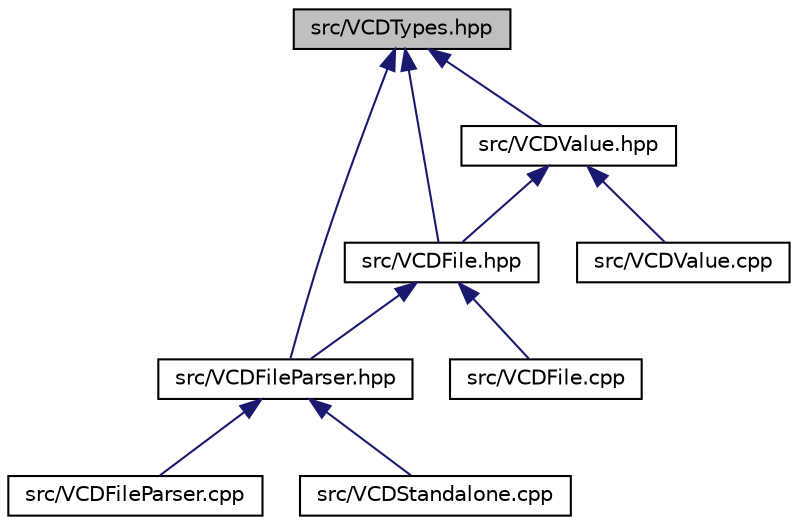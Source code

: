 digraph "src/VCDTypes.hpp"
{
 // INTERACTIVE_SVG=YES
 // LATEX_PDF_SIZE
  edge [fontname="Helvetica",fontsize="10",labelfontname="Helvetica",labelfontsize="10"];
  node [fontname="Helvetica",fontsize="10",shape=record];
  Node1 [label="src/VCDTypes.hpp",height=0.2,width=0.4,color="black", fillcolor="grey75", style="filled", fontcolor="black",tooltip="A file for common types and data structures used by the VCD parser."];
  Node1 -> Node2 [dir="back",color="midnightblue",fontsize="10",style="solid",fontname="Helvetica"];
  Node2 [label="src/VCDFile.hpp",height=0.2,width=0.4,color="black", fillcolor="white", style="filled",URL="$VCDFile_8hpp.html",tooltip=" "];
  Node2 -> Node3 [dir="back",color="midnightblue",fontsize="10",style="solid",fontname="Helvetica"];
  Node3 [label="src/VCDFile.cpp",height=0.2,width=0.4,color="black", fillcolor="white", style="filled",URL="$VCDFile_8cpp.html",tooltip=" "];
  Node2 -> Node4 [dir="back",color="midnightblue",fontsize="10",style="solid",fontname="Helvetica"];
  Node4 [label="src/VCDFileParser.hpp",height=0.2,width=0.4,color="black", fillcolor="white", style="filled",URL="$VCDFileParser_8hpp.html",tooltip="Contains the declaration of the parser driver class."];
  Node4 -> Node5 [dir="back",color="midnightblue",fontsize="10",style="solid",fontname="Helvetica"];
  Node5 [label="src/VCDFileParser.cpp",height=0.2,width=0.4,color="black", fillcolor="white", style="filled",URL="$VCDFileParser_8cpp.html",tooltip="Definition of the VCDFileParser class."];
  Node4 -> Node6 [dir="back",color="midnightblue",fontsize="10",style="solid",fontname="Helvetica"];
  Node6 [label="src/VCDStandalone.cpp",height=0.2,width=0.4,color="black", fillcolor="white", style="filled",URL="$VCDStandalone_8cpp.html",tooltip="Definition of the VCDFileParser class."];
  Node1 -> Node7 [dir="back",color="midnightblue",fontsize="10",style="solid",fontname="Helvetica"];
  Node7 [label="src/VCDValue.hpp",height=0.2,width=0.4,color="black", fillcolor="white", style="filled",URL="$VCDValue_8hpp.html",tooltip=" "];
  Node7 -> Node2 [dir="back",color="midnightblue",fontsize="10",style="solid",fontname="Helvetica"];
  Node7 -> Node8 [dir="back",color="midnightblue",fontsize="10",style="solid",fontname="Helvetica"];
  Node8 [label="src/VCDValue.cpp",height=0.2,width=0.4,color="black", fillcolor="white", style="filled",URL="$VCDValue_8cpp.html",tooltip=" "];
  Node1 -> Node4 [dir="back",color="midnightblue",fontsize="10",style="solid",fontname="Helvetica"];
}

